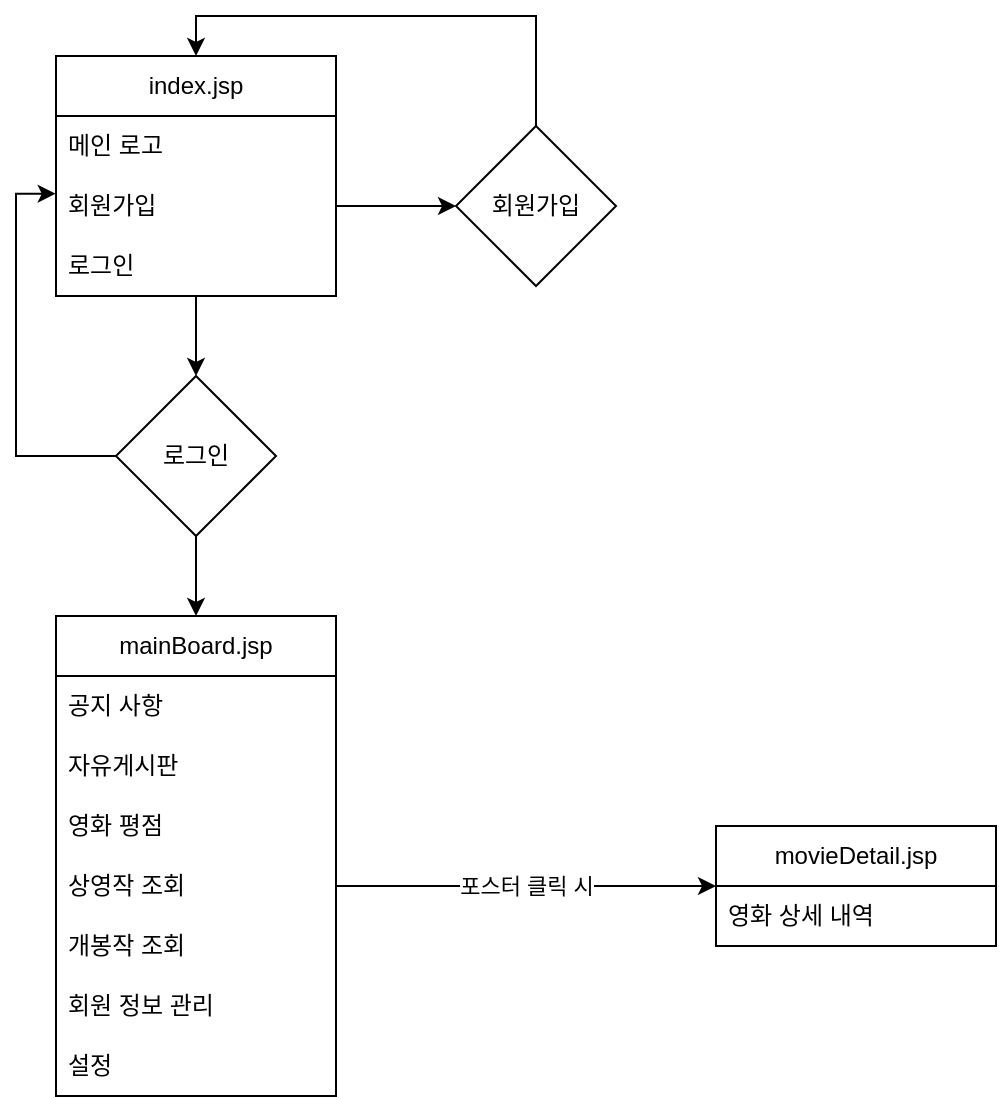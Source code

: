 <mxfile version="21.3.8" type="device">
  <diagram id="C5RBs43oDa-KdzZeNtuy" name="Page-1">
    <mxGraphModel dx="1018" dy="758" grid="1" gridSize="10" guides="1" tooltips="1" connect="1" arrows="1" fold="1" page="1" pageScale="1" pageWidth="827" pageHeight="1169" math="0" shadow="0">
      <root>
        <mxCell id="WIyWlLk6GJQsqaUBKTNV-0" />
        <mxCell id="WIyWlLk6GJQsqaUBKTNV-1" parent="WIyWlLk6GJQsqaUBKTNV-0" />
        <mxCell id="FQYoHjJK2Yg8YHJdUalX-17" style="edgeStyle=orthogonalEdgeStyle;rounded=0;orthogonalLoop=1;jettySize=auto;html=1;entryX=0.5;entryY=0;entryDx=0;entryDy=0;" parent="WIyWlLk6GJQsqaUBKTNV-1" source="FQYoHjJK2Yg8YHJdUalX-6" target="FQYoHjJK2Yg8YHJdUalX-18" edge="1">
          <mxGeometry relative="1" as="geometry">
            <mxPoint x="170" y="190" as="targetPoint" />
            <Array as="points" />
          </mxGeometry>
        </mxCell>
        <mxCell id="FQYoHjJK2Yg8YHJdUalX-6" value="index.jsp" style="swimlane;fontStyle=0;childLayout=stackLayout;horizontal=1;startSize=30;horizontalStack=0;resizeParent=1;resizeParentMax=0;resizeLast=0;collapsible=1;marginBottom=0;whiteSpace=wrap;html=1;" parent="WIyWlLk6GJQsqaUBKTNV-1" vertex="1">
          <mxGeometry x="40" y="40" width="140" height="120" as="geometry" />
        </mxCell>
        <mxCell id="FQYoHjJK2Yg8YHJdUalX-7" value="메인 로고" style="text;strokeColor=none;fillColor=none;align=left;verticalAlign=middle;spacingLeft=4;spacingRight=4;overflow=hidden;points=[[0,0.5],[1,0.5]];portConstraint=eastwest;rotatable=0;whiteSpace=wrap;html=1;" parent="FQYoHjJK2Yg8YHJdUalX-6" vertex="1">
          <mxGeometry y="30" width="140" height="30" as="geometry" />
        </mxCell>
        <mxCell id="FQYoHjJK2Yg8YHJdUalX-8" value="회원가입" style="text;strokeColor=none;fillColor=none;align=left;verticalAlign=middle;spacingLeft=4;spacingRight=4;overflow=hidden;points=[[0,0.5],[1,0.5]];portConstraint=eastwest;rotatable=0;whiteSpace=wrap;html=1;" parent="FQYoHjJK2Yg8YHJdUalX-6" vertex="1">
          <mxGeometry y="60" width="140" height="30" as="geometry" />
        </mxCell>
        <mxCell id="FQYoHjJK2Yg8YHJdUalX-9" value="로그인" style="text;strokeColor=none;fillColor=none;align=left;verticalAlign=middle;spacingLeft=4;spacingRight=4;overflow=hidden;points=[[0,0.5],[1,0.5]];portConstraint=eastwest;rotatable=0;whiteSpace=wrap;html=1;" parent="FQYoHjJK2Yg8YHJdUalX-6" vertex="1">
          <mxGeometry y="90" width="140" height="30" as="geometry" />
        </mxCell>
        <mxCell id="FQYoHjJK2Yg8YHJdUalX-10" value="mainBoard.jsp" style="swimlane;fontStyle=0;childLayout=stackLayout;horizontal=1;startSize=30;horizontalStack=0;resizeParent=1;resizeParentMax=0;resizeLast=0;collapsible=1;marginBottom=0;whiteSpace=wrap;html=1;" parent="WIyWlLk6GJQsqaUBKTNV-1" vertex="1">
          <mxGeometry x="40" y="320" width="140" height="240" as="geometry" />
        </mxCell>
        <mxCell id="FQYoHjJK2Yg8YHJdUalX-11" value="공지 사항" style="text;strokeColor=none;fillColor=none;align=left;verticalAlign=middle;spacingLeft=4;spacingRight=4;overflow=hidden;points=[[0,0.5],[1,0.5]];portConstraint=eastwest;rotatable=0;whiteSpace=wrap;html=1;" parent="FQYoHjJK2Yg8YHJdUalX-10" vertex="1">
          <mxGeometry y="30" width="140" height="30" as="geometry" />
        </mxCell>
        <mxCell id="FQYoHjJK2Yg8YHJdUalX-12" value="자유게시판" style="text;strokeColor=none;fillColor=none;align=left;verticalAlign=middle;spacingLeft=4;spacingRight=4;overflow=hidden;points=[[0,0.5],[1,0.5]];portConstraint=eastwest;rotatable=0;whiteSpace=wrap;html=1;" parent="FQYoHjJK2Yg8YHJdUalX-10" vertex="1">
          <mxGeometry y="60" width="140" height="30" as="geometry" />
        </mxCell>
        <mxCell id="FQYoHjJK2Yg8YHJdUalX-13" value="영화 평점" style="text;strokeColor=none;fillColor=none;align=left;verticalAlign=middle;spacingLeft=4;spacingRight=4;overflow=hidden;points=[[0,0.5],[1,0.5]];portConstraint=eastwest;rotatable=0;whiteSpace=wrap;html=1;" parent="FQYoHjJK2Yg8YHJdUalX-10" vertex="1">
          <mxGeometry y="90" width="140" height="30" as="geometry" />
        </mxCell>
        <mxCell id="FQYoHjJK2Yg8YHJdUalX-25" value="상영작 조회" style="text;strokeColor=none;fillColor=none;align=left;verticalAlign=middle;spacingLeft=4;spacingRight=4;overflow=hidden;points=[[0,0.5],[1,0.5]];portConstraint=eastwest;rotatable=0;whiteSpace=wrap;html=1;" parent="FQYoHjJK2Yg8YHJdUalX-10" vertex="1">
          <mxGeometry y="120" width="140" height="30" as="geometry" />
        </mxCell>
        <mxCell id="FQYoHjJK2Yg8YHJdUalX-26" value="개봉작 조회" style="text;strokeColor=none;fillColor=none;align=left;verticalAlign=middle;spacingLeft=4;spacingRight=4;overflow=hidden;points=[[0,0.5],[1,0.5]];portConstraint=eastwest;rotatable=0;whiteSpace=wrap;html=1;" parent="FQYoHjJK2Yg8YHJdUalX-10" vertex="1">
          <mxGeometry y="150" width="140" height="30" as="geometry" />
        </mxCell>
        <mxCell id="FQYoHjJK2Yg8YHJdUalX-27" value="회원 정보 관리" style="text;strokeColor=none;fillColor=none;align=left;verticalAlign=middle;spacingLeft=4;spacingRight=4;overflow=hidden;points=[[0,0.5],[1,0.5]];portConstraint=eastwest;rotatable=0;whiteSpace=wrap;html=1;" parent="FQYoHjJK2Yg8YHJdUalX-10" vertex="1">
          <mxGeometry y="180" width="140" height="30" as="geometry" />
        </mxCell>
        <mxCell id="FQYoHjJK2Yg8YHJdUalX-28" value="설정" style="text;strokeColor=none;fillColor=none;align=left;verticalAlign=middle;spacingLeft=4;spacingRight=4;overflow=hidden;points=[[0,0.5],[1,0.5]];portConstraint=eastwest;rotatable=0;whiteSpace=wrap;html=1;" parent="FQYoHjJK2Yg8YHJdUalX-10" vertex="1">
          <mxGeometry y="210" width="140" height="30" as="geometry" />
        </mxCell>
        <mxCell id="FQYoHjJK2Yg8YHJdUalX-19" style="edgeStyle=orthogonalEdgeStyle;rounded=0;orthogonalLoop=1;jettySize=auto;html=1;entryX=0.5;entryY=0;entryDx=0;entryDy=0;" parent="WIyWlLk6GJQsqaUBKTNV-1" source="FQYoHjJK2Yg8YHJdUalX-18" target="FQYoHjJK2Yg8YHJdUalX-10" edge="1">
          <mxGeometry relative="1" as="geometry" />
        </mxCell>
        <mxCell id="FQYoHjJK2Yg8YHJdUalX-20" style="edgeStyle=orthogonalEdgeStyle;rounded=0;orthogonalLoop=1;jettySize=auto;html=1;entryX=-0.001;entryY=0.295;entryDx=0;entryDy=0;entryPerimeter=0;" parent="WIyWlLk6GJQsqaUBKTNV-1" source="FQYoHjJK2Yg8YHJdUalX-18" target="FQYoHjJK2Yg8YHJdUalX-8" edge="1">
          <mxGeometry relative="1" as="geometry">
            <Array as="points">
              <mxPoint x="20" y="240" />
              <mxPoint x="20" y="109" />
            </Array>
          </mxGeometry>
        </mxCell>
        <mxCell id="FQYoHjJK2Yg8YHJdUalX-18" value="로그인" style="rhombus;whiteSpace=wrap;html=1;" parent="WIyWlLk6GJQsqaUBKTNV-1" vertex="1">
          <mxGeometry x="70" y="200" width="80" height="80" as="geometry" />
        </mxCell>
        <mxCell id="FQYoHjJK2Yg8YHJdUalX-23" style="edgeStyle=orthogonalEdgeStyle;rounded=0;orthogonalLoop=1;jettySize=auto;html=1;entryX=0.5;entryY=0;entryDx=0;entryDy=0;" parent="WIyWlLk6GJQsqaUBKTNV-1" source="FQYoHjJK2Yg8YHJdUalX-21" target="FQYoHjJK2Yg8YHJdUalX-6" edge="1">
          <mxGeometry relative="1" as="geometry">
            <Array as="points">
              <mxPoint x="280" y="20" />
              <mxPoint x="110" y="20" />
            </Array>
          </mxGeometry>
        </mxCell>
        <mxCell id="FQYoHjJK2Yg8YHJdUalX-21" value="회원가입" style="rhombus;whiteSpace=wrap;html=1;" parent="WIyWlLk6GJQsqaUBKTNV-1" vertex="1">
          <mxGeometry x="240" y="75" width="80" height="80" as="geometry" />
        </mxCell>
        <mxCell id="FQYoHjJK2Yg8YHJdUalX-22" style="edgeStyle=orthogonalEdgeStyle;rounded=0;orthogonalLoop=1;jettySize=auto;html=1;entryX=0;entryY=0.5;entryDx=0;entryDy=0;" parent="WIyWlLk6GJQsqaUBKTNV-1" source="FQYoHjJK2Yg8YHJdUalX-8" target="FQYoHjJK2Yg8YHJdUalX-21" edge="1">
          <mxGeometry relative="1" as="geometry" />
        </mxCell>
        <mxCell id="SLtbbvdr1rh0QG_BFnvC-0" value="movieDetail.jsp" style="swimlane;fontStyle=0;childLayout=stackLayout;horizontal=1;startSize=30;horizontalStack=0;resizeParent=1;resizeParentMax=0;resizeLast=0;collapsible=1;marginBottom=0;whiteSpace=wrap;html=1;" vertex="1" parent="WIyWlLk6GJQsqaUBKTNV-1">
          <mxGeometry x="370" y="425" width="140" height="60" as="geometry" />
        </mxCell>
        <mxCell id="SLtbbvdr1rh0QG_BFnvC-1" value="영화 상세 내역" style="text;strokeColor=none;fillColor=none;align=left;verticalAlign=middle;spacingLeft=4;spacingRight=4;overflow=hidden;points=[[0,0.5],[1,0.5]];portConstraint=eastwest;rotatable=0;whiteSpace=wrap;html=1;" vertex="1" parent="SLtbbvdr1rh0QG_BFnvC-0">
          <mxGeometry y="30" width="140" height="30" as="geometry" />
        </mxCell>
        <mxCell id="SLtbbvdr1rh0QG_BFnvC-8" value="포스터 클릭 시" style="edgeStyle=orthogonalEdgeStyle;rounded=0;orthogonalLoop=1;jettySize=auto;html=1;entryX=0;entryY=0.5;entryDx=0;entryDy=0;" edge="1" parent="WIyWlLk6GJQsqaUBKTNV-1" source="FQYoHjJK2Yg8YHJdUalX-25" target="SLtbbvdr1rh0QG_BFnvC-0">
          <mxGeometry relative="1" as="geometry">
            <mxPoint x="344" y="395" as="targetPoint" />
          </mxGeometry>
        </mxCell>
      </root>
    </mxGraphModel>
  </diagram>
</mxfile>
